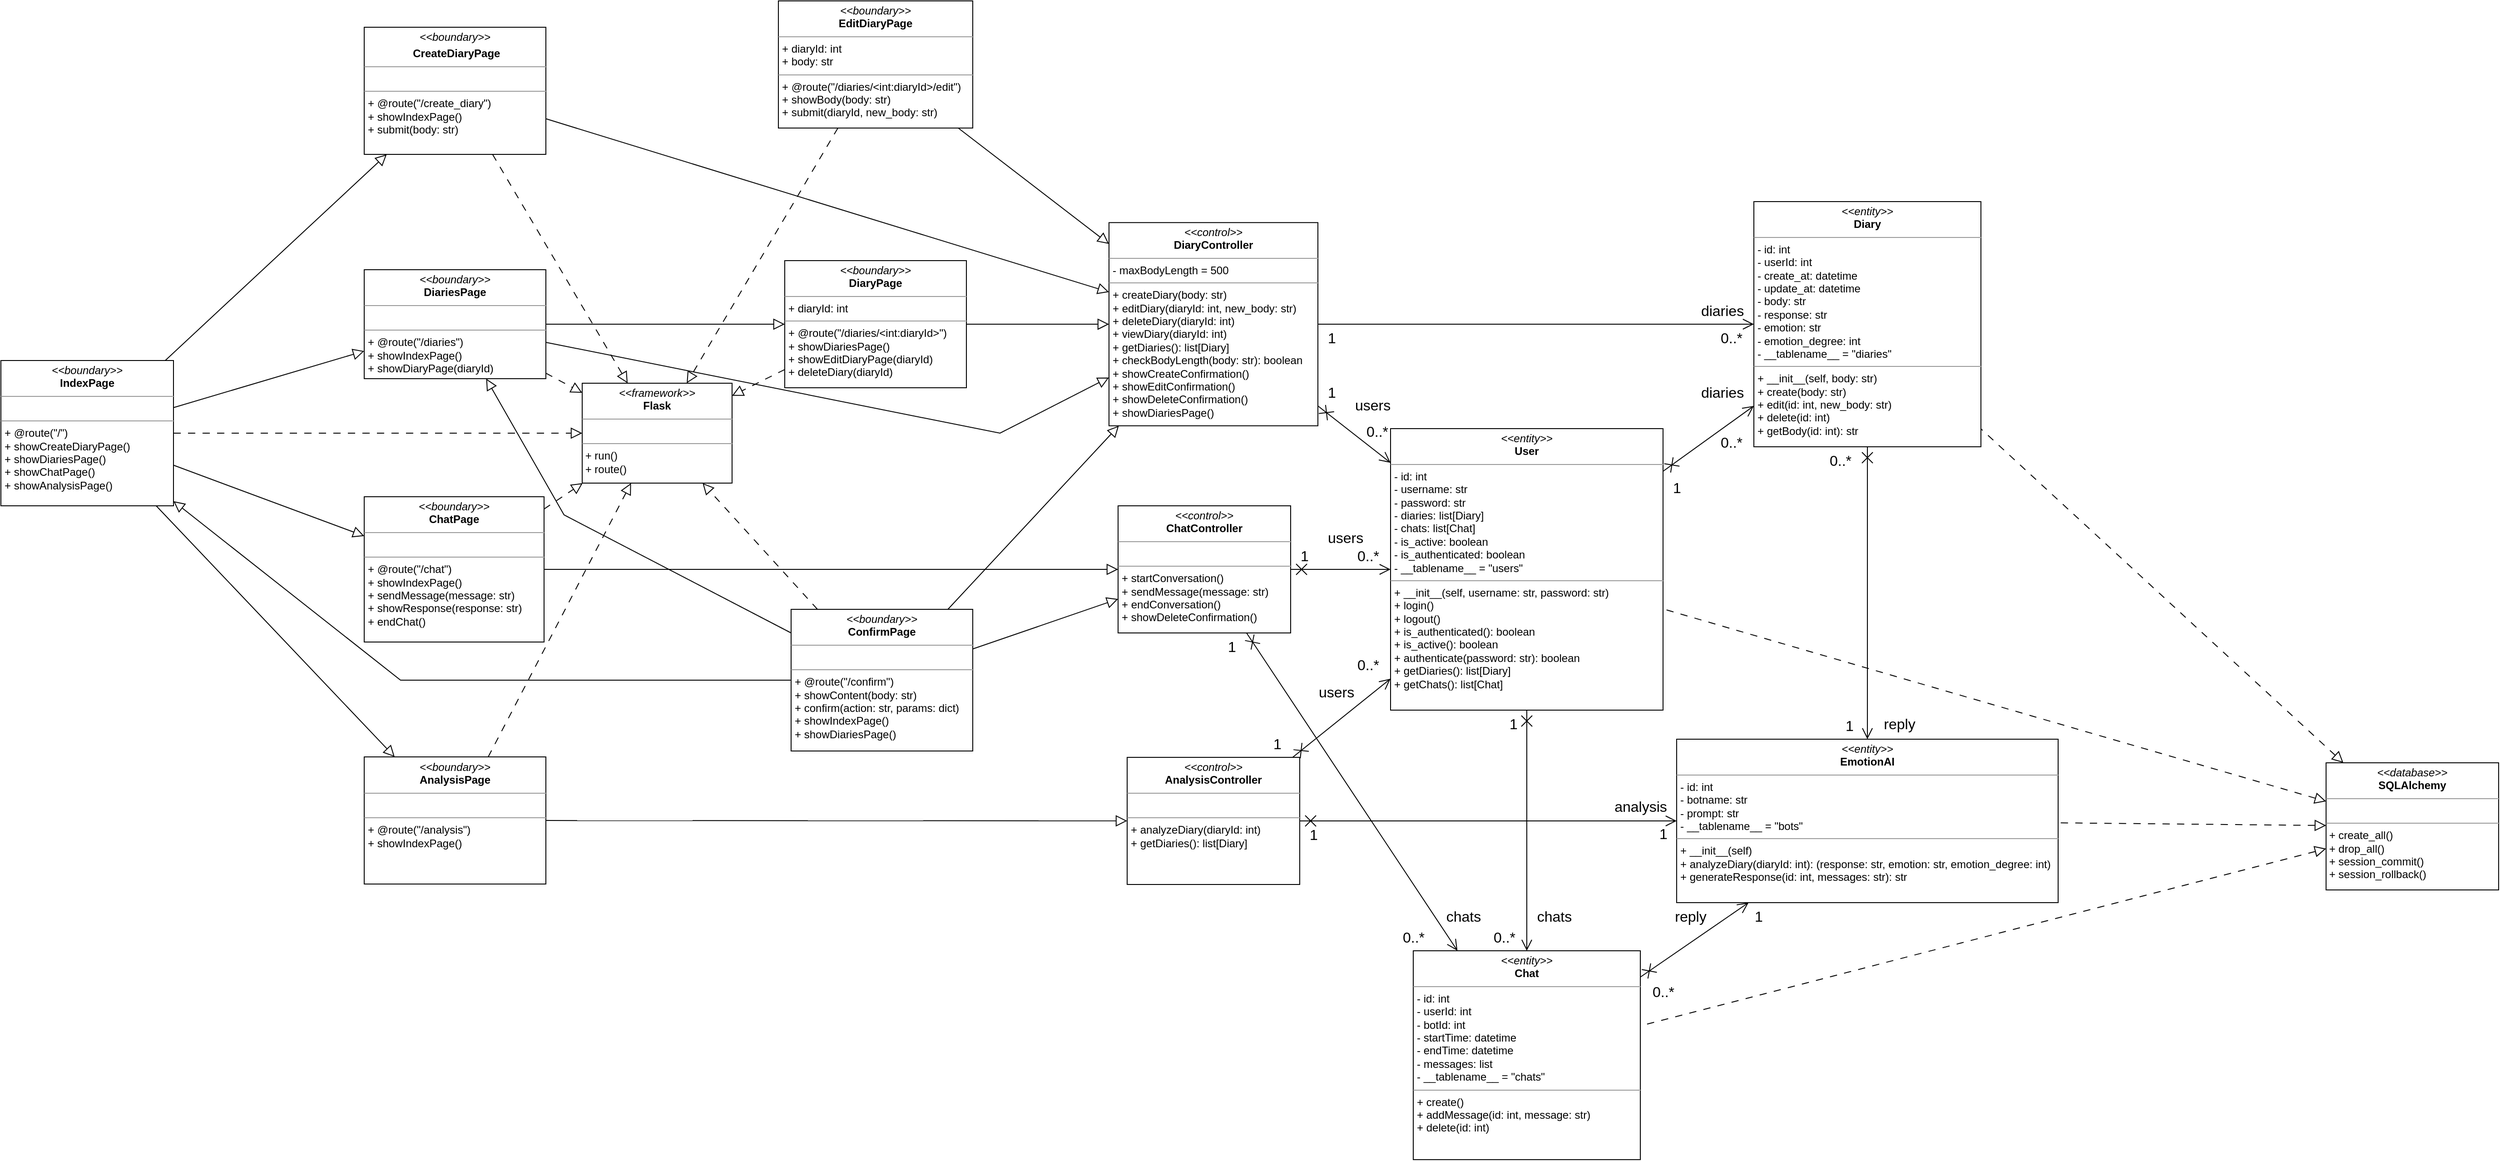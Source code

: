<mxfile scale="5" border="10">
    <diagram id="Dirn6dGVDQkkqQSHCkmR" name="ページ1">
        <mxGraphModel dx="2978" dy="2664" grid="1" gridSize="10" guides="1" tooltips="1" connect="1" arrows="1" fold="1" page="1" pageScale="1" pageWidth="1169" pageHeight="827" background="#ffffff" math="0" shadow="0">
            <root>
                <mxCell id="0"/>
                <mxCell id="1" parent="0"/>
                <mxCell id="167" style="edgeStyle=none;html=1;fontSize=16;startArrow=none;startFill=0;endArrow=block;endFill=0;startSize=10;endSize=10;dashed=1;dashPattern=8 8;" parent="1" source="83" target="155" edge="1">
                    <mxGeometry relative="1" as="geometry"/>
                </mxCell>
                <mxCell id="170" style="edgeStyle=none;html=1;fontSize=16;startArrow=none;startFill=0;endArrow=block;endFill=0;startSize=10;endSize=10;dashed=1;dashPattern=8 8;" parent="1" source="84" target="155" edge="1">
                    <mxGeometry relative="1" as="geometry"/>
                </mxCell>
                <mxCell id="168" style="edgeStyle=none;html=1;fontSize=16;startArrow=none;startFill=0;endArrow=block;endFill=0;startSize=10;endSize=10;dashed=1;dashPattern=8 8;" parent="1" source="85" target="155" edge="1">
                    <mxGeometry relative="1" as="geometry"/>
                </mxCell>
                <mxCell id="174" style="edgeStyle=none;html=1;fontSize=16;startArrow=none;startFill=0;endArrow=block;endFill=0;startSize=10;endSize=10;dashed=1;dashPattern=8 8;" parent="1" source="86" target="155" edge="1">
                    <mxGeometry relative="1" as="geometry"/>
                </mxCell>
                <mxCell id="171" style="edgeStyle=none;html=1;fontSize=16;startArrow=none;startFill=0;endArrow=block;endFill=0;startSize=10;endSize=10;dashed=1;dashPattern=8 8;" parent="1" source="87" target="155" edge="1">
                    <mxGeometry relative="1" as="geometry"/>
                </mxCell>
                <mxCell id="169" style="edgeStyle=none;html=1;fontSize=16;startArrow=none;startFill=0;endArrow=block;endFill=0;startSize=10;endSize=10;dashed=1;dashPattern=8 8;" parent="1" source="89" target="155" edge="1">
                    <mxGeometry relative="1" as="geometry"/>
                </mxCell>
                <mxCell id="172" style="edgeStyle=none;html=1;fontSize=16;startArrow=none;startFill=0;endArrow=block;endFill=0;startSize=10;endSize=10;dashed=1;dashPattern=8 8;" parent="1" source="90" target="155" edge="1">
                    <mxGeometry relative="1" as="geometry"/>
                </mxCell>
                <mxCell id="173" style="edgeStyle=none;html=1;fontSize=16;startArrow=none;startFill=0;endArrow=block;endFill=0;startSize=10;endSize=10;dashed=1;dashPattern=8 8;" parent="1" source="88" target="155" edge="1">
                    <mxGeometry relative="1" as="geometry"/>
                </mxCell>
                <mxCell id="155" value="&lt;p style=&quot;margin:0px;margin-top:4px;text-align:center;&quot;&gt;&lt;i&gt;&amp;lt;&amp;lt;framework&amp;gt;&amp;gt;&lt;/i&gt;&lt;br&gt;&lt;b&gt;Flask&lt;/b&gt;&lt;/p&gt;&lt;hr size=&quot;1&quot;&gt;&lt;p style=&quot;margin:0px;margin-left:4px;&quot;&gt;&lt;br&gt;&lt;/p&gt;&lt;hr size=&quot;1&quot;&gt;&amp;nbsp;+ run()&lt;br&gt;&amp;nbsp;+ route()" style="verticalAlign=top;align=left;overflow=fill;fontSize=12;fontFamily=Helvetica;html=1;" parent="1" vertex="1">
                    <mxGeometry x="-430" y="-895" width="165" height="110" as="geometry"/>
                </mxCell>
                <mxCell id="107" style="edgeStyle=none;html=1;endArrow=block;endFill=0;endSize=10;startSize=10;" parent="1" source="83" target="85" edge="1">
                    <mxGeometry relative="1" as="geometry"/>
                </mxCell>
                <mxCell id="108" style="edgeStyle=none;html=1;endArrow=block;endFill=0;endSize=10;startSize=10;" parent="1" source="83" target="84" edge="1">
                    <mxGeometry relative="1" as="geometry"/>
                </mxCell>
                <mxCell id="109" style="edgeStyle=none;html=1;endArrow=block;endFill=0;endSize=10;startSize=10;" parent="1" source="83" target="90" edge="1">
                    <mxGeometry relative="1" as="geometry"/>
                </mxCell>
                <mxCell id="110" style="edgeStyle=none;html=1;endArrow=block;endFill=0;endSize=10;startSize=10;" parent="1" source="83" target="86" edge="1">
                    <mxGeometry relative="1" as="geometry"/>
                </mxCell>
                <mxCell id="83" value="&lt;p style=&quot;margin:0px;margin-top:4px;text-align:center;&quot;&gt;&lt;i&gt;&amp;lt;&amp;lt;boundary&amp;gt;&amp;gt;&lt;/i&gt;&lt;br&gt;&lt;b&gt;IndexPage&lt;/b&gt;&lt;/p&gt;&lt;hr size=&quot;1&quot;&gt;&lt;p style=&quot;margin:0px;margin-left:4px;&quot;&gt;&lt;br&gt;&lt;/p&gt;&lt;hr size=&quot;1&quot;&gt;&lt;p style=&quot;margin:0px;margin-left:4px;&quot;&gt;+ @route(&quot;/&quot;)&lt;/p&gt;&lt;p style=&quot;margin:0px;margin-left:4px;&quot;&gt;+ showCreateDiaryPage()&lt;/p&gt;&lt;p style=&quot;margin:0px;margin-left:4px;&quot;&gt;+ showDiariesPage()&lt;/p&gt;&lt;p style=&quot;margin:0px;margin-left:4px;&quot;&gt;+ showChatPage()&lt;/p&gt;&lt;p style=&quot;margin:0px;margin-left:4px;&quot;&gt;+ showAnalysisPage()&lt;/p&gt;" style="verticalAlign=top;align=left;overflow=fill;fontSize=12;fontFamily=Helvetica;html=1;" parent="1" vertex="1">
                    <mxGeometry x="-1070" y="-920" width="190" height="160" as="geometry"/>
                </mxCell>
                <mxCell id="111" style="edgeStyle=none;html=1;endArrow=block;endFill=0;endSize=10;startSize=10;" parent="1" source="84" target="87" edge="1">
                    <mxGeometry relative="1" as="geometry"/>
                </mxCell>
                <mxCell id="177" style="edgeStyle=none;html=1;endArrow=block;endFill=0;endSize=10;startSize=10;rounded=0;" edge="1" parent="1" source="84" target="91">
                    <mxGeometry relative="1" as="geometry">
                        <Array as="points">
                            <mxPoint x="30" y="-840"/>
                        </Array>
                    </mxGeometry>
                </mxCell>
                <mxCell id="84" value="&lt;p style=&quot;margin:0px;margin-top:4px;text-align:center;&quot;&gt;&lt;i&gt;&amp;lt;&amp;lt;boundary&amp;gt;&amp;gt;&lt;/i&gt;&lt;br&gt;&lt;b&gt;DiariesPage&lt;/b&gt;&lt;/p&gt;&lt;hr size=&quot;1&quot;&gt;&lt;p style=&quot;margin:0px;margin-left:4px;&quot;&gt;&lt;br&gt;&lt;/p&gt;&lt;hr size=&quot;1&quot;&gt;&lt;p style=&quot;margin:0px;margin-left:4px;&quot;&gt;+ @route(&quot;/diaries&quot;)&lt;/p&gt;&lt;p style=&quot;margin:0px;margin-left:4px;&quot;&gt;+ showIndexPage()&lt;br&gt;&lt;/p&gt;&lt;p style=&quot;margin:0px;margin-left:4px;&quot;&gt;+ showDiaryPage(diaryId)&lt;/p&gt;" style="verticalAlign=top;align=left;overflow=fill;fontSize=12;fontFamily=Helvetica;html=1;" parent="1" vertex="1">
                    <mxGeometry x="-670" y="-1020" width="200" height="120" as="geometry"/>
                </mxCell>
                <mxCell id="126" style="edgeStyle=none;html=1;endArrow=block;endFill=0;endSize=10;startSize=10;" parent="1" source="85" target="91" edge="1">
                    <mxGeometry relative="1" as="geometry"/>
                </mxCell>
                <mxCell id="85" value="&lt;p style=&quot;margin:0px;margin-top:4px;text-align:center;&quot;&gt;&lt;i&gt;&amp;lt;&amp;lt;boundary&amp;gt;&amp;gt;&lt;/i&gt;&lt;br&gt;&lt;/p&gt;&lt;p style=&quot;margin:0px;margin-top:4px;text-align:center;&quot;&gt;&lt;b&gt;&lt;i&gt;&amp;nbsp;&lt;/i&gt;CreateDiaryPage&lt;/b&gt;&lt;/p&gt;&lt;hr size=&quot;1&quot;&gt;&lt;p style=&quot;margin:0px;margin-left:4px;&quot;&gt;&lt;br&gt;&lt;/p&gt;&lt;hr size=&quot;1&quot;&gt;&lt;p style=&quot;margin:0px;margin-left:4px;&quot;&gt;+ @route(&quot;/create_diary&quot;)&lt;/p&gt;&lt;p style=&quot;margin:0px;margin-left:4px;&quot;&gt;+ showIndexPage()&lt;span style=&quot;background-color: initial;&quot;&gt;&lt;br&gt;&lt;/span&gt;&lt;/p&gt;&lt;p style=&quot;margin:0px;margin-left:4px;&quot;&gt;&lt;span style=&quot;background-color: initial;&quot;&gt;+ submit(body: str)&lt;/span&gt;&lt;br&gt;&lt;/p&gt;" style="verticalAlign=top;align=left;overflow=fill;fontSize=12;fontFamily=Helvetica;html=1;" parent="1" vertex="1">
                    <mxGeometry x="-670" y="-1287" width="200" height="140" as="geometry"/>
                </mxCell>
                <mxCell id="115" style="edgeStyle=none;html=1;endArrow=block;endFill=0;endSize=10;startSize=10;" parent="1" source="86" target="93" edge="1">
                    <mxGeometry relative="1" as="geometry"/>
                </mxCell>
                <mxCell id="86" value="&lt;p style=&quot;margin:0px;margin-top:4px;text-align:center;&quot;&gt;&lt;i&gt;&amp;lt;&amp;lt;boundary&amp;gt;&amp;gt;&lt;/i&gt;&lt;br&gt;&lt;b&gt;AnalysisPage&lt;/b&gt;&lt;/p&gt;&lt;hr size=&quot;1&quot;&gt;&lt;p style=&quot;margin:0px;margin-left:4px;&quot;&gt;&lt;br&gt;&lt;/p&gt;&lt;hr size=&quot;1&quot;&gt;&lt;p style=&quot;margin:0px;margin-left:4px;&quot;&gt;&lt;span style=&quot;background-color: initial;&quot;&gt;+ @route(&quot;/analysis&quot;)&lt;/span&gt;&lt;/p&gt;&lt;p style=&quot;margin:0px;margin-left:4px;&quot;&gt;&lt;span style=&quot;background-color: initial;&quot;&gt;+ showIndexPage()&lt;/span&gt;&lt;br&gt;&lt;/p&gt;" style="verticalAlign=top;align=left;overflow=fill;fontSize=12;fontFamily=Helvetica;html=1;" parent="1" vertex="1">
                    <mxGeometry x="-670" y="-483.5" width="200" height="140" as="geometry"/>
                </mxCell>
                <mxCell id="122" style="edgeStyle=none;html=1;endArrow=block;endFill=0;endSize=10;startSize=10;" parent="1" source="87" target="91" edge="1">
                    <mxGeometry relative="1" as="geometry"/>
                </mxCell>
                <mxCell id="87" value="&lt;p style=&quot;margin:0px;margin-top:4px;text-align:center;&quot;&gt;&lt;i&gt;&amp;lt;&amp;lt;boundary&amp;gt;&amp;gt;&lt;/i&gt;&lt;br&gt;&lt;b&gt;DiaryPage&lt;/b&gt;&lt;/p&gt;&lt;hr size=&quot;1&quot;&gt;&lt;p style=&quot;margin:0px;margin-left:4px;&quot;&gt;+ diaryId: int&lt;/p&gt;&lt;hr size=&quot;1&quot;&gt;&lt;p style=&quot;margin:0px;margin-left:4px;&quot;&gt;&lt;span style=&quot;background-color: initial;&quot;&gt;+ @route(&quot;/diaries/&amp;lt;int:diaryId&amp;gt;&quot;)&lt;/span&gt;&lt;/p&gt;&lt;p style=&quot;margin:0px;margin-left:4px;&quot;&gt;&lt;span style=&quot;background-color: initial;&quot;&gt;+ showDiariesPage()&lt;/span&gt;&lt;br&gt;&lt;/p&gt;&lt;p style=&quot;margin:0px;margin-left:4px;&quot;&gt;+ showEditDiaryPage(diaryId)&lt;/p&gt;&lt;p style=&quot;margin:0px;margin-left:4px;&quot;&gt;+ deleteDiary(diaryId)&lt;/p&gt;" style="verticalAlign=top;align=left;overflow=fill;fontSize=12;fontFamily=Helvetica;html=1;" parent="1" vertex="1">
                    <mxGeometry x="-207" y="-1030" width="200" height="140" as="geometry"/>
                </mxCell>
                <mxCell id="113" style="edgeStyle=none;html=1;endArrow=block;endFill=0;endSize=10;startSize=10;" parent="1" source="88" target="91" edge="1">
                    <mxGeometry relative="1" as="geometry"/>
                </mxCell>
                <mxCell id="114" style="edgeStyle=none;html=1;endArrow=block;endFill=0;endSize=10;startSize=10;" parent="1" source="88" target="92" edge="1">
                    <mxGeometry relative="1" as="geometry"/>
                </mxCell>
                <mxCell id="121" style="edgeStyle=none;html=1;endArrow=block;endFill=0;endSize=10;startSize=10;" parent="1" source="89" target="91" edge="1">
                    <mxGeometry relative="1" as="geometry"/>
                </mxCell>
                <mxCell id="89" value="&lt;p style=&quot;margin:0px;margin-top:4px;text-align:center;&quot;&gt;&lt;i&gt;&amp;lt;&amp;lt;boundary&amp;gt;&amp;gt;&lt;/i&gt;&lt;br&gt;&lt;b&gt;EditDiaryPage&lt;/b&gt;&lt;/p&gt;&lt;hr size=&quot;1&quot;&gt;&lt;p style=&quot;margin:0px;margin-left:4px;&quot;&gt;+ diaryId: int&lt;/p&gt;&lt;p style=&quot;margin:0px;margin-left:4px;&quot;&gt;+ body: str&lt;/p&gt;&lt;hr size=&quot;1&quot;&gt;&lt;p style=&quot;margin:0px;margin-left:4px;&quot;&gt;+ @route(&quot;/diaries/&amp;lt;int:diaryId&amp;gt;/edit&quot;)&lt;/p&gt;&lt;p style=&quot;margin:0px;margin-left:4px;&quot;&gt;+ showBody(body: str)&lt;/p&gt;&lt;p style=&quot;margin:0px;margin-left:4px;&quot;&gt;+ submit(diaryId, new_body: str)&lt;/p&gt;" style="verticalAlign=top;align=left;overflow=fill;fontSize=12;fontFamily=Helvetica;html=1;" parent="1" vertex="1">
                    <mxGeometry x="-214" y="-1316" width="214" height="140" as="geometry"/>
                </mxCell>
                <mxCell id="125" style="edgeStyle=none;html=1;endArrow=block;endFill=0;endSize=10;startSize=10;" parent="1" source="90" target="92" edge="1">
                    <mxGeometry relative="1" as="geometry"/>
                </mxCell>
                <mxCell id="90" value="&lt;p style=&quot;margin:0px;margin-top:4px;text-align:center;&quot;&gt;&lt;i&gt;&amp;lt;&amp;lt;boundary&amp;gt;&amp;gt;&lt;/i&gt;&lt;br&gt;&lt;b&gt;ChatPage&lt;/b&gt;&lt;/p&gt;&lt;hr size=&quot;1&quot;&gt;&lt;p style=&quot;margin:0px;margin-left:4px;&quot;&gt;&lt;br&gt;&lt;/p&gt;&lt;hr size=&quot;1&quot;&gt;&lt;p style=&quot;margin:0px;margin-left:4px;&quot;&gt;&lt;span style=&quot;background-color: initial;&quot;&gt;+ @route(&quot;/chat&quot;)&lt;/span&gt;&lt;/p&gt;&lt;p style=&quot;margin:0px;margin-left:4px;&quot;&gt;&lt;span style=&quot;background-color: initial;&quot;&gt;+ showIndexPage()&lt;/span&gt;&lt;br&gt;&lt;/p&gt;&lt;p style=&quot;margin:0px;margin-left:4px;&quot;&gt;+ sendMessage(message: str)&lt;/p&gt;&lt;p style=&quot;margin:0px;margin-left:4px;&quot;&gt;+ showResponse(response: str)&lt;/p&gt;&lt;p style=&quot;margin:0px;margin-left:4px;&quot;&gt;+ endChat()&lt;/p&gt;" style="verticalAlign=top;align=left;overflow=fill;fontSize=12;fontFamily=Helvetica;html=1;" parent="1" vertex="1">
                    <mxGeometry x="-670" y="-770" width="198" height="160" as="geometry"/>
                </mxCell>
                <mxCell id="123" style="edgeStyle=none;html=1;endArrow=open;endFill=0;endSize=10;startSize=10;" parent="1" source="91" target="94" edge="1">
                    <mxGeometry relative="1" as="geometry"/>
                </mxCell>
                <mxCell id="182" style="edgeStyle=none;rounded=0;html=1;endArrow=open;endFill=0;startSize=10;endSize=10;startArrow=cross;startFill=0;" edge="1" parent="1" source="91" target="95">
                    <mxGeometry relative="1" as="geometry"/>
                </mxCell>
                <mxCell id="91" value="&lt;p style=&quot;margin:0px;margin-top:4px;text-align:center;&quot;&gt;&lt;i&gt;&amp;lt;&amp;lt;control&amp;gt;&amp;gt;&lt;/i&gt;&lt;br&gt;&lt;b&gt;DiaryController&lt;/b&gt;&lt;/p&gt;&lt;hr size=&quot;1&quot;&gt;&lt;p style=&quot;margin:0px;margin-left:4px;&quot;&gt;- maxBodyLength = 500&lt;/p&gt;&lt;hr size=&quot;1&quot;&gt;&lt;p style=&quot;margin:0px;margin-left:4px;&quot;&gt;&lt;span style=&quot;background-color: initial;&quot;&gt;+ createDiary(body: str)&lt;/span&gt;&lt;br&gt;&lt;/p&gt;&lt;p style=&quot;margin:0px;margin-left:4px;&quot;&gt;+ editDiary(diaryId: int, new_body: str)&lt;/p&gt;&lt;p style=&quot;margin:0px;margin-left:4px;&quot;&gt;+ deleteDiary(diaryId: int)&lt;/p&gt;&lt;p style=&quot;margin:0px;margin-left:4px;&quot;&gt;+ viewDiary(diaryId: int)&lt;/p&gt;&lt;p style=&quot;margin:0px;margin-left:4px;&quot;&gt;+ getDiaries(): list[Diary]&lt;/p&gt;&lt;p style=&quot;margin:0px;margin-left:4px;&quot;&gt;+ checkBodyLength(body: str): boolean&lt;/p&gt;&lt;p style=&quot;margin:0px;margin-left:4px;&quot;&gt;+ showCreateConfirmation()&lt;br&gt;&lt;/p&gt;&lt;p style=&quot;border-color: var(--border-color); margin: 0px 0px 0px 4px;&quot;&gt;+ showEditConfirmation()&lt;/p&gt;&lt;p style=&quot;border-color: var(--border-color); margin: 0px 0px 0px 4px;&quot;&gt;+ showDeleteConfirmation()&lt;/p&gt;&lt;p style=&quot;border-color: var(--border-color); margin: 0px 0px 0px 4px;&quot;&gt;+ showDiariesPage()&lt;/p&gt;" style="verticalAlign=top;align=left;overflow=fill;fontSize=12;fontFamily=Helvetica;html=1;" parent="1" vertex="1">
                    <mxGeometry x="150" y="-1071.87" width="230" height="223.75" as="geometry"/>
                </mxCell>
                <mxCell id="124" style="edgeStyle=none;html=1;endArrow=open;endFill=0;endSize=10;startSize=10;startArrow=cross;startFill=0;" parent="1" source="92" target="96" edge="1">
                    <mxGeometry relative="1" as="geometry"/>
                </mxCell>
                <mxCell id="183" style="edgeStyle=none;rounded=0;html=1;endArrow=open;endFill=0;startSize=10;endSize=10;startArrow=cross;startFill=0;" edge="1" parent="1" source="92" target="95">
                    <mxGeometry relative="1" as="geometry"/>
                </mxCell>
                <mxCell id="92" value="&lt;p style=&quot;margin:0px;margin-top:4px;text-align:center;&quot;&gt;&lt;i&gt;&amp;lt;&amp;lt;control&amp;gt;&amp;gt;&lt;/i&gt;&lt;br&gt;&lt;b&gt;ChatController&lt;/b&gt;&lt;/p&gt;&lt;hr size=&quot;1&quot;&gt;&lt;p style=&quot;margin:0px;margin-left:4px;&quot;&gt;&lt;br&gt;&lt;/p&gt;&lt;hr size=&quot;1&quot;&gt;&lt;p style=&quot;margin:0px;margin-left:4px;&quot;&gt;+ startConversation()&lt;/p&gt;&lt;p style=&quot;margin:0px;margin-left:4px;&quot;&gt;+ sendMessage(message: str)&lt;/p&gt;&lt;p style=&quot;margin:0px;margin-left:4px;&quot;&gt;+ endConversation()&lt;/p&gt;&lt;p style=&quot;margin:0px;margin-left:4px;&quot;&gt;+ showDeleteConfirmation()&lt;br&gt;&lt;/p&gt;" style="verticalAlign=top;align=left;overflow=fill;fontSize=12;fontFamily=Helvetica;html=1;" parent="1" vertex="1">
                    <mxGeometry x="160" y="-760" width="190" height="140" as="geometry"/>
                </mxCell>
                <mxCell id="116" style="edgeStyle=none;html=1;endArrow=open;endFill=0;endSize=10;startSize=10;startArrow=cross;startFill=0;" parent="1" source="93" target="97" edge="1">
                    <mxGeometry relative="1" as="geometry">
                        <Array as="points">
                            <mxPoint x="560" y="-413"/>
                        </Array>
                    </mxGeometry>
                </mxCell>
                <mxCell id="184" style="edgeStyle=none;rounded=0;html=1;endArrow=open;endFill=0;startSize=10;endSize=10;startArrow=cross;startFill=0;" edge="1" parent="1" source="93" target="95">
                    <mxGeometry relative="1" as="geometry"/>
                </mxCell>
                <mxCell id="93" value="&lt;p style=&quot;margin:0px;margin-top:4px;text-align:center;&quot;&gt;&lt;i&gt;&amp;lt;&amp;lt;control&amp;gt;&amp;gt;&lt;/i&gt;&lt;br&gt;&lt;b&gt;AnalysisController&lt;/b&gt;&lt;/p&gt;&lt;hr size=&quot;1&quot;&gt;&lt;p style=&quot;margin:0px;margin-left:4px;&quot;&gt;&lt;br&gt;&lt;/p&gt;&lt;hr size=&quot;1&quot;&gt;&lt;p style=&quot;margin:0px;margin-left:4px;&quot;&gt;+ analyzeDiary(diaryId: int)&lt;/p&gt;&lt;p style=&quot;margin:0px;margin-left:4px;&quot;&gt;+ getDiaries(): list[Diary]&lt;/p&gt;" style="verticalAlign=top;align=left;overflow=fill;fontSize=12;fontFamily=Helvetica;html=1;" parent="1" vertex="1">
                    <mxGeometry x="170" y="-483" width="190" height="140" as="geometry"/>
                </mxCell>
                <mxCell id="118" style="edgeStyle=none;html=1;endArrow=open;endFill=0;startArrow=cross;startFill=0;endSize=10;startSize=10;" parent="1" source="94" target="97" edge="1">
                    <mxGeometry relative="1" as="geometry"/>
                </mxCell>
                <mxCell id="94" value="&lt;p style=&quot;margin:0px;margin-top:4px;text-align:center;&quot;&gt;&lt;i&gt;&amp;lt;&amp;lt;entity&amp;gt;&amp;gt;&lt;/i&gt;&lt;br&gt;&lt;b&gt;Diary&lt;/b&gt;&lt;/p&gt;&lt;hr size=&quot;1&quot;&gt;&lt;p style=&quot;margin:0px;margin-left:4px;&quot;&gt;- id: int&lt;/p&gt;&lt;p style=&quot;margin:0px;margin-left:4px;&quot;&gt;- userId: int&lt;/p&gt;&lt;p style=&quot;margin:0px;margin-left:4px;&quot;&gt;- create_at: datetime&lt;/p&gt;&lt;p style=&quot;margin:0px;margin-left:4px;&quot;&gt;- update_at: datetime&lt;/p&gt;&lt;p style=&quot;margin:0px;margin-left:4px;&quot;&gt;- body: str&lt;/p&gt;&lt;p style=&quot;margin:0px;margin-left:4px;&quot;&gt;- response: str&lt;/p&gt;&lt;p style=&quot;margin:0px;margin-left:4px;&quot;&gt;- emotion: str&lt;/p&gt;&lt;p style=&quot;margin:0px;margin-left:4px;&quot;&gt;- emotion_degree: int&lt;/p&gt;&lt;p style=&quot;margin:0px;margin-left:4px;&quot;&gt;- __tablename__ = &quot;diaries&quot;&lt;/p&gt;&lt;hr size=&quot;1&quot;&gt;&lt;p style=&quot;margin:0px;margin-left:4px;&quot;&gt;+ __init__(self, body: str)&lt;/p&gt;&lt;p style=&quot;margin:0px;margin-left:4px;&quot;&gt;+ create(body: str)&lt;/p&gt;&lt;p style=&quot;margin:0px;margin-left:4px;&quot;&gt;+ edit(id: int, new_body: str)&lt;/p&gt;&lt;p style=&quot;margin:0px;margin-left:4px;&quot;&gt;+ delete(id: int)&lt;/p&gt;&lt;p style=&quot;margin:0px;margin-left:4px;&quot;&gt;+ getBody(id: int): str&lt;/p&gt;" style="verticalAlign=top;align=left;overflow=fill;fontSize=12;fontFamily=Helvetica;html=1;" parent="1" vertex="1">
                    <mxGeometry x="860" y="-1095" width="250" height="270" as="geometry"/>
                </mxCell>
                <mxCell id="119" style="edgeStyle=none;html=1;endArrow=open;endFill=0;startArrow=cross;startFill=0;endSize=10;startSize=10;" parent="1" source="95" target="94" edge="1">
                    <mxGeometry relative="1" as="geometry"/>
                </mxCell>
                <mxCell id="120" style="edgeStyle=none;html=1;endArrow=open;endFill=0;startArrow=cross;startFill=0;startSize=10;endSize=10;" parent="1" source="95" target="96" edge="1">
                    <mxGeometry relative="1" as="geometry"/>
                </mxCell>
                <mxCell id="95" value="&lt;p style=&quot;margin:0px;margin-top:4px;text-align:center;&quot;&gt;&lt;i&gt;&amp;lt;&amp;lt;entity&amp;gt;&amp;gt;&lt;/i&gt;&lt;br&gt;&lt;b&gt;User&lt;/b&gt;&lt;/p&gt;&lt;hr size=&quot;1&quot;&gt;&lt;p style=&quot;margin:0px;margin-left:4px;&quot;&gt;- id: int&lt;/p&gt;&lt;p style=&quot;margin:0px;margin-left:4px;&quot;&gt;- username: str&lt;/p&gt;&lt;p style=&quot;margin:0px;margin-left:4px;&quot;&gt;- password: str&lt;/p&gt;&lt;p style=&quot;margin:0px;margin-left:4px;&quot;&gt;- diaries: list[Diary]&lt;/p&gt;&lt;p style=&quot;margin:0px;margin-left:4px;&quot;&gt;- chats: list[Chat]&lt;/p&gt;&lt;p style=&quot;margin:0px;margin-left:4px;&quot;&gt;- is_active: boolean&lt;/p&gt;&lt;p style=&quot;margin:0px;margin-left:4px;&quot;&gt;- is_authenticated: boolean&lt;/p&gt;&lt;p style=&quot;margin:0px;margin-left:4px;&quot;&gt;- __tablename__ = &quot;users&quot;&lt;/p&gt;&lt;hr size=&quot;1&quot;&gt;&lt;p style=&quot;margin:0px;margin-left:4px;&quot;&gt;+ __init__(self, username: str, password: str)&lt;br&gt;&lt;/p&gt;&lt;p style=&quot;margin:0px;margin-left:4px;&quot;&gt;+ login()&lt;/p&gt;&lt;p style=&quot;margin:0px;margin-left:4px;&quot;&gt;+ logout()&lt;/p&gt;&lt;p style=&quot;margin:0px;margin-left:4px;&quot;&gt;+ is_authenticated(): boolean&lt;/p&gt;&lt;p style=&quot;margin:0px;margin-left:4px;&quot;&gt;+ is_active(): boolean&lt;/p&gt;&lt;p style=&quot;margin:0px;margin-left:4px;&quot;&gt;+ authenticate(password: str): boolean&lt;/p&gt;&lt;p style=&quot;margin:0px;margin-left:4px;&quot;&gt;+ getDiaries(): list[Diary]&lt;/p&gt;&lt;p style=&quot;margin:0px;margin-left:4px;&quot;&gt;+ getChats(): list[Chat]&lt;/p&gt;" style="verticalAlign=top;align=left;overflow=fill;fontSize=12;fontFamily=Helvetica;html=1;" parent="1" vertex="1">
                    <mxGeometry x="460" y="-845" width="300" height="310" as="geometry"/>
                </mxCell>
                <mxCell id="117" style="edgeStyle=none;html=1;endArrow=open;endFill=0;startArrow=cross;startFill=0;endSize=10;startSize=10;" parent="1" source="96" target="97" edge="1">
                    <mxGeometry relative="1" as="geometry"/>
                </mxCell>
                <mxCell id="96" value="&lt;p style=&quot;margin:0px;margin-top:4px;text-align:center;&quot;&gt;&lt;i&gt;&amp;lt;&amp;lt;entity&amp;gt;&amp;gt;&lt;/i&gt;&lt;br&gt;&lt;b&gt;Chat&lt;/b&gt;&lt;/p&gt;&lt;hr size=&quot;1&quot;&gt;&lt;p style=&quot;margin:0px;margin-left:4px;&quot;&gt;- id: int&lt;/p&gt;&lt;p style=&quot;margin:0px;margin-left:4px;&quot;&gt;- userId: int&lt;/p&gt;&lt;p style=&quot;margin:0px;margin-left:4px;&quot;&gt;- botId: int&lt;br style=&quot;border-color: var(--border-color); padding: 0px; margin: 0px;&quot;&gt;- startTime: datetime&lt;br style=&quot;border-color: var(--border-color); padding: 0px; margin: 0px;&quot;&gt;- endTime: datetime&lt;br style=&quot;border-color: var(--border-color); padding: 0px; margin: 0px;&quot;&gt;- messages: list&lt;br&gt;&lt;/p&gt;&lt;p style=&quot;margin:0px;margin-left:4px;&quot;&gt;- __tablename__ = &quot;chats&quot;&lt;/p&gt;&lt;hr size=&quot;1&quot;&gt;&lt;p style=&quot;margin:0px;margin-left:4px;&quot;&gt;+ create()&lt;/p&gt;&lt;p style=&quot;margin:0px;margin-left:4px;&quot;&gt;+ addMessage(id: int, message: str)&lt;/p&gt;&lt;p style=&quot;margin:0px;margin-left:4px;&quot;&gt;+ delete(id: int)&lt;/p&gt;" style="verticalAlign=top;align=left;overflow=fill;fontSize=12;fontFamily=Helvetica;html=1;" parent="1" vertex="1">
                    <mxGeometry x="485" y="-270" width="250" height="230" as="geometry"/>
                </mxCell>
                <mxCell id="97" value="&lt;p style=&quot;margin:0px;margin-top:4px;text-align:center;&quot;&gt;&lt;i&gt;&amp;lt;&amp;lt;entity&amp;gt;&amp;gt;&lt;/i&gt;&lt;br&gt;&lt;b&gt;EmotionAI&lt;/b&gt;&lt;/p&gt;&lt;hr size=&quot;1&quot;&gt;&lt;p style=&quot;margin:0px;margin-left:4px;&quot;&gt;- id: int&lt;br style=&quot;border-color: var(--border-color); padding: 0px; margin: 0px;&quot;&gt;- botname: str&lt;br&gt;&lt;/p&gt;&lt;p style=&quot;margin:0px;margin-left:4px;&quot;&gt;- prompt: str&lt;/p&gt;&lt;p style=&quot;margin:0px;margin-left:4px;&quot;&gt;- __tablename__ = &quot;bots&quot;&lt;/p&gt;&lt;hr size=&quot;1&quot;&gt;&lt;p style=&quot;margin:0px;margin-left:4px;&quot;&gt;+ __init__(self)&lt;/p&gt;&lt;p style=&quot;margin:0px;margin-left:4px;&quot;&gt;+ analyzeDiary(diaryId: int):&amp;nbsp;&lt;span style=&quot;background-color: initial;&quot;&gt;(response: str, emotion: str, emotion_degree: int)&lt;/span&gt;&lt;/p&gt;&lt;p style=&quot;margin:0px;margin-left:4px;&quot;&gt;+ generateResponse(id: int, messages: str): str&lt;/p&gt;" style="verticalAlign=top;align=left;overflow=fill;fontSize=12;fontFamily=Helvetica;html=1;" parent="1" vertex="1">
                    <mxGeometry x="775" y="-503" width="420" height="180" as="geometry"/>
                </mxCell>
                <mxCell id="180" style="edgeStyle=none;rounded=0;html=1;endArrow=block;endFill=0;startSize=10;endSize=10;" edge="1" parent="1" source="88" target="84">
                    <mxGeometry relative="1" as="geometry">
                        <Array as="points">
                            <mxPoint x="-450" y="-750"/>
                        </Array>
                    </mxGeometry>
                </mxCell>
                <mxCell id="181" style="edgeStyle=none;rounded=0;html=1;endArrow=block;endFill=0;startSize=10;endSize=10;" edge="1" parent="1" source="88" target="83">
                    <mxGeometry relative="1" as="geometry">
                        <Array as="points">
                            <mxPoint x="-630" y="-568"/>
                        </Array>
                    </mxGeometry>
                </mxCell>
                <mxCell id="88" value="&lt;p style=&quot;margin:0px;margin-top:4px;text-align:center;&quot;&gt;&lt;i&gt;&amp;lt;&amp;lt;boundary&amp;gt;&amp;gt;&lt;/i&gt;&lt;br&gt;&lt;b&gt;ConfirmPage&lt;/b&gt;&lt;/p&gt;&lt;hr size=&quot;1&quot;&gt;&lt;p style=&quot;margin:0px;margin-left:4px;&quot;&gt;&lt;br&gt;&lt;/p&gt;&lt;hr size=&quot;1&quot;&gt;&lt;p style=&quot;margin:0px;margin-left:4px;&quot;&gt;+ @route(&quot;/confirm&quot;)&lt;/p&gt;&lt;p style=&quot;margin:0px;margin-left:4px;&quot;&gt;+ showContent(body: str)&lt;/p&gt;&lt;p style=&quot;margin:0px;margin-left:4px;&quot;&gt;+ confirm(action: str, params: dict)&lt;/p&gt;&lt;p style=&quot;margin:0px;margin-left:4px;&quot;&gt;+ showIndexPage()&lt;/p&gt;&lt;p style=&quot;margin:0px;margin-left:4px;&quot;&gt;+ showDiariesPage()&lt;/p&gt;" style="verticalAlign=top;align=left;overflow=fill;fontSize=12;fontFamily=Helvetica;html=1;" parent="1" vertex="1">
                    <mxGeometry x="-200" y="-646" width="200" height="156" as="geometry"/>
                </mxCell>
                <mxCell id="127" value="1" style="text;html=1;align=center;verticalAlign=middle;resizable=0;points=[];autosize=1;strokeColor=none;fillColor=none;strokeWidth=1;fontSize=16;" parent="1" vertex="1">
                    <mxGeometry x="760" y="-795" width="30" height="30" as="geometry"/>
                </mxCell>
                <mxCell id="128" value="0..*" style="text;html=1;align=center;verticalAlign=middle;resizable=0;points=[];autosize=1;strokeColor=none;fillColor=none;strokeWidth=1;fontSize=16;" parent="1" vertex="1">
                    <mxGeometry x="810" y="-845" width="50" height="30" as="geometry"/>
                </mxCell>
                <mxCell id="129" value="1" style="text;html=1;align=center;verticalAlign=middle;resizable=0;points=[];autosize=1;strokeColor=none;fillColor=none;strokeWidth=1;fontSize=16;" parent="1" vertex="1">
                    <mxGeometry x="580" y="-535" width="30" height="30" as="geometry"/>
                </mxCell>
                <mxCell id="130" value="0..*" style="text;html=1;align=center;verticalAlign=middle;resizable=0;points=[];autosize=1;strokeColor=none;fillColor=none;strokeWidth=1;fontSize=16;" parent="1" vertex="1">
                    <mxGeometry x="560" y="-300" width="50" height="30" as="geometry"/>
                </mxCell>
                <mxCell id="131" value="0..*" style="text;html=1;align=center;verticalAlign=middle;resizable=0;points=[];autosize=1;strokeColor=none;fillColor=none;strokeWidth=1;fontSize=16;" parent="1" vertex="1">
                    <mxGeometry x="810" y="-960" width="50" height="30" as="geometry"/>
                </mxCell>
                <mxCell id="132" value="1" style="text;html=1;align=center;verticalAlign=middle;resizable=0;points=[];autosize=1;strokeColor=none;fillColor=none;strokeWidth=1;fontSize=16;" parent="1" vertex="1">
                    <mxGeometry x="380" y="-960" width="30" height="30" as="geometry"/>
                </mxCell>
                <mxCell id="133" value="0..*" style="text;html=1;align=center;verticalAlign=middle;resizable=0;points=[];autosize=1;strokeColor=none;fillColor=none;strokeWidth=1;fontSize=16;" parent="1" vertex="1">
                    <mxGeometry x="930" y="-825" width="50" height="30" as="geometry"/>
                </mxCell>
                <mxCell id="134" value="1" style="text;html=1;align=center;verticalAlign=middle;resizable=0;points=[];autosize=1;strokeColor=none;fillColor=none;strokeWidth=1;fontSize=16;" parent="1" vertex="1">
                    <mxGeometry x="950" y="-533" width="30" height="30" as="geometry"/>
                </mxCell>
                <mxCell id="135" value="1" style="text;html=1;align=center;verticalAlign=middle;resizable=0;points=[];autosize=1;strokeColor=none;fillColor=none;strokeWidth=1;fontSize=16;" parent="1" vertex="1">
                    <mxGeometry x="745" y="-414" width="30" height="30" as="geometry"/>
                </mxCell>
                <mxCell id="136" value="1" style="text;html=1;align=center;verticalAlign=middle;resizable=0;points=[];autosize=1;strokeColor=none;fillColor=none;strokeWidth=1;fontSize=16;" parent="1" vertex="1">
                    <mxGeometry x="360" y="-413" width="30" height="30" as="geometry"/>
                </mxCell>
                <mxCell id="137" value="0..*" style="text;html=1;align=center;verticalAlign=middle;resizable=0;points=[];autosize=1;strokeColor=none;fillColor=none;strokeWidth=1;fontSize=16;" parent="1" vertex="1">
                    <mxGeometry x="735" y="-240" width="50" height="30" as="geometry"/>
                </mxCell>
                <mxCell id="138" value="1" style="text;html=1;align=center;verticalAlign=middle;resizable=0;points=[];autosize=1;strokeColor=none;fillColor=none;strokeWidth=1;fontSize=16;" parent="1" vertex="1">
                    <mxGeometry x="850" y="-323" width="30" height="30" as="geometry"/>
                </mxCell>
                <mxCell id="139" value="1" style="text;html=1;align=center;verticalAlign=middle;resizable=0;points=[];autosize=1;strokeColor=none;fillColor=none;strokeWidth=1;fontSize=16;" parent="1" vertex="1">
                    <mxGeometry x="270" y="-620" width="30" height="30" as="geometry"/>
                </mxCell>
                <mxCell id="140" value="0..*" style="text;html=1;align=center;verticalAlign=middle;resizable=0;points=[];autosize=1;strokeColor=none;fillColor=none;strokeWidth=1;fontSize=16;" parent="1" vertex="1">
                    <mxGeometry x="460" y="-300" width="50" height="30" as="geometry"/>
                </mxCell>
                <mxCell id="141" value="diaries" style="text;html=1;align=center;verticalAlign=middle;resizable=0;points=[];autosize=1;strokeColor=none;fillColor=none;fontSize=16;" parent="1" vertex="1">
                    <mxGeometry x="790" y="-900" width="70" height="30" as="geometry"/>
                </mxCell>
                <mxCell id="143" value="reply" style="text;html=1;align=center;verticalAlign=middle;resizable=0;points=[];autosize=1;strokeColor=none;fillColor=none;fontSize=16;" parent="1" vertex="1">
                    <mxGeometry x="990" y="-535" width="60" height="30" as="geometry"/>
                </mxCell>
                <mxCell id="147" value="reply" style="text;html=1;align=center;verticalAlign=middle;resizable=0;points=[];autosize=1;strokeColor=none;fillColor=none;fontSize=16;" parent="1" vertex="1">
                    <mxGeometry x="760" y="-323" width="60" height="30" as="geometry"/>
                </mxCell>
                <mxCell id="148" value="analysis" style="text;html=1;align=center;verticalAlign=middle;resizable=0;points=[];autosize=1;strokeColor=none;fillColor=none;fontSize=16;" parent="1" vertex="1">
                    <mxGeometry x="695" y="-444" width="80" height="30" as="geometry"/>
                </mxCell>
                <mxCell id="149" value="diaries" style="text;html=1;align=center;verticalAlign=middle;resizable=0;points=[];autosize=1;strokeColor=none;fillColor=none;fontSize=16;" parent="1" vertex="1">
                    <mxGeometry x="790" y="-990" width="70" height="30" as="geometry"/>
                </mxCell>
                <mxCell id="151" value="chats" style="text;html=1;align=center;verticalAlign=middle;resizable=0;points=[];autosize=1;strokeColor=none;fillColor=none;fontSize=16;" parent="1" vertex="1">
                    <mxGeometry x="610" y="-323" width="60" height="30" as="geometry"/>
                </mxCell>
                <mxCell id="152" value="chats" style="text;html=1;align=center;verticalAlign=middle;resizable=0;points=[];autosize=1;strokeColor=none;fillColor=none;fontSize=16;" parent="1" vertex="1">
                    <mxGeometry x="510" y="-323" width="60" height="30" as="geometry"/>
                </mxCell>
                <mxCell id="162" style="edgeStyle=none;html=1;fontSize=16;startArrow=block;startFill=0;endArrow=none;endFill=0;startSize=10;endSize=14;dashed=1;dashPattern=8 8;" parent="1" source="154" target="95" edge="1">
                    <mxGeometry relative="1" as="geometry"/>
                </mxCell>
                <mxCell id="163" style="edgeStyle=none;html=1;fontSize=16;startArrow=block;startFill=0;endArrow=none;endFill=0;startSize=10;endSize=14;dashed=1;dashPattern=8 8;" parent="1" source="154" target="94" edge="1">
                    <mxGeometry relative="1" as="geometry"/>
                </mxCell>
                <mxCell id="164" style="edgeStyle=none;html=1;fontSize=16;startArrow=block;startFill=0;endArrow=none;endFill=0;startSize=10;endSize=14;dashed=1;dashPattern=8 8;" parent="1" source="154" target="97" edge="1">
                    <mxGeometry relative="1" as="geometry"/>
                </mxCell>
                <mxCell id="166" style="edgeStyle=none;html=1;fontSize=16;startArrow=block;startFill=0;endArrow=none;endFill=0;startSize=10;endSize=14;dashed=1;dashPattern=8 8;" parent="1" source="154" target="96" edge="1">
                    <mxGeometry relative="1" as="geometry"/>
                </mxCell>
                <mxCell id="154" value="&lt;p style=&quot;margin:0px;margin-top:4px;text-align:center;&quot;&gt;&lt;i&gt;&amp;lt;&amp;lt;database&amp;gt;&amp;gt;&lt;/i&gt;&lt;br&gt;&lt;b&gt;SQLAlchemy&lt;/b&gt;&lt;/p&gt;&lt;hr size=&quot;1&quot;&gt;&lt;p style=&quot;margin:0px;margin-left:4px;&quot;&gt;&lt;br&gt;&lt;/p&gt;&lt;hr size=&quot;1&quot;&gt;&amp;nbsp;+ create_all()&lt;br&gt;&amp;nbsp;+ drop_all()&lt;br&gt;&amp;nbsp;+ session_commit()&lt;br&gt;&amp;nbsp;+ session_rollback()" style="verticalAlign=top;align=left;overflow=fill;fontSize=12;fontFamily=Helvetica;html=1;" parent="1" vertex="1">
                    <mxGeometry x="1490" y="-477" width="190" height="140" as="geometry"/>
                </mxCell>
                <mxCell id="185" value="1" style="text;html=1;align=center;verticalAlign=middle;resizable=0;points=[];autosize=1;strokeColor=none;fillColor=none;strokeWidth=1;fontSize=16;" vertex="1" parent="1">
                    <mxGeometry x="380" y="-900" width="30" height="30" as="geometry"/>
                </mxCell>
                <mxCell id="186" value="1" style="text;html=1;align=center;verticalAlign=middle;resizable=0;points=[];autosize=1;strokeColor=none;fillColor=none;strokeWidth=1;fontSize=16;" vertex="1" parent="1">
                    <mxGeometry x="350" y="-720" width="30" height="30" as="geometry"/>
                </mxCell>
                <mxCell id="187" value="1" style="text;html=1;align=center;verticalAlign=middle;resizable=0;points=[];autosize=1;strokeColor=none;fillColor=none;strokeWidth=1;fontSize=16;" vertex="1" parent="1">
                    <mxGeometry x="320" y="-513" width="30" height="30" as="geometry"/>
                </mxCell>
                <mxCell id="188" value="0..*" style="text;html=1;align=center;verticalAlign=middle;resizable=0;points=[];autosize=1;strokeColor=none;fillColor=none;strokeWidth=1;fontSize=16;" vertex="1" parent="1">
                    <mxGeometry x="420" y="-857" width="50" height="30" as="geometry"/>
                </mxCell>
                <mxCell id="189" value="0..*" style="text;html=1;align=center;verticalAlign=middle;resizable=0;points=[];autosize=1;strokeColor=none;fillColor=none;strokeWidth=1;fontSize=16;" vertex="1" parent="1">
                    <mxGeometry x="410" y="-720" width="50" height="30" as="geometry"/>
                </mxCell>
                <mxCell id="190" value="0..*" style="text;html=1;align=center;verticalAlign=middle;resizable=0;points=[];autosize=1;strokeColor=none;fillColor=none;strokeWidth=1;fontSize=16;" vertex="1" parent="1">
                    <mxGeometry x="410" y="-600" width="50" height="30" as="geometry"/>
                </mxCell>
                <mxCell id="191" value="users" style="text;html=1;align=center;verticalAlign=middle;resizable=0;points=[];autosize=1;strokeColor=none;fillColor=none;fontSize=16;" vertex="1" parent="1">
                    <mxGeometry x="410" y="-886.25" width="60" height="30" as="geometry"/>
                </mxCell>
                <mxCell id="192" value="users" style="text;html=1;align=center;verticalAlign=middle;resizable=0;points=[];autosize=1;strokeColor=none;fillColor=none;fontSize=16;" vertex="1" parent="1">
                    <mxGeometry x="380" y="-740" width="60" height="30" as="geometry"/>
                </mxCell>
                <mxCell id="193" value="users" style="text;html=1;align=center;verticalAlign=middle;resizable=0;points=[];autosize=1;strokeColor=none;fillColor=none;fontSize=16;" vertex="1" parent="1">
                    <mxGeometry x="370" y="-570" width="60" height="30" as="geometry"/>
                </mxCell>
            </root>
        </mxGraphModel>
    </diagram>
</mxfile>